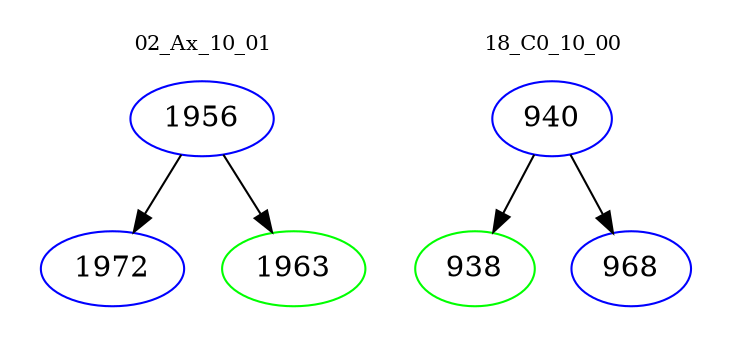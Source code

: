 digraph{
subgraph cluster_0 {
color = white
label = "02_Ax_10_01";
fontsize=10;
T0_1956 [label="1956", color="blue"]
T0_1956 -> T0_1972 [color="black"]
T0_1972 [label="1972", color="blue"]
T0_1956 -> T0_1963 [color="black"]
T0_1963 [label="1963", color="green"]
}
subgraph cluster_1 {
color = white
label = "18_C0_10_00";
fontsize=10;
T1_940 [label="940", color="blue"]
T1_940 -> T1_938 [color="black"]
T1_938 [label="938", color="green"]
T1_940 -> T1_968 [color="black"]
T1_968 [label="968", color="blue"]
}
}
